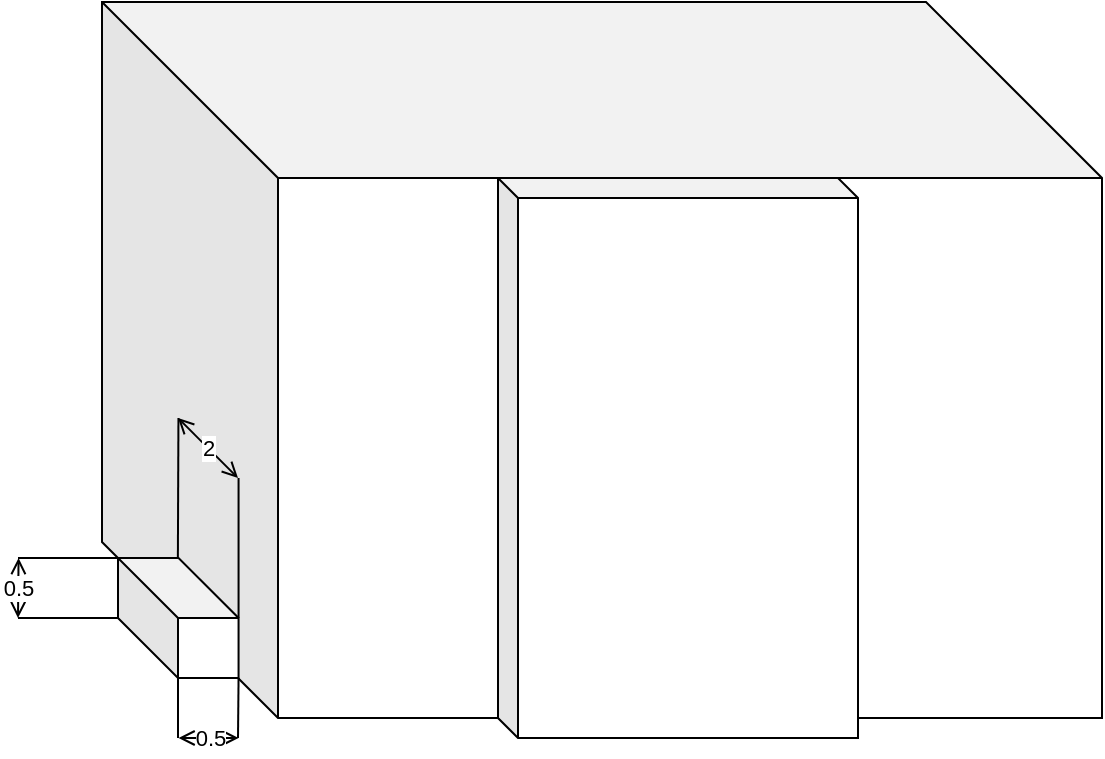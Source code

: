 <mxfile version="28.0.7">
  <diagram name="Page-1" id="2cbPO8P5AXQh9JMCgNKW">
    <mxGraphModel dx="854" dy="638" grid="1" gridSize="10" guides="1" tooltips="1" connect="1" arrows="1" fold="1" page="1" pageScale="1" pageWidth="850" pageHeight="1100" math="0" shadow="0">
      <root>
        <mxCell id="0" />
        <mxCell id="1" parent="0" />
        <mxCell id="5rdUagbarLgm_j7guXsJ-1" value="" style="shape=cube;whiteSpace=wrap;html=1;boundedLbl=1;backgroundOutline=1;darkOpacity=0.05;darkOpacity2=0.1;size=88;" parent="1" vertex="1">
          <mxGeometry x="172" y="362" width="500" height="358" as="geometry" />
        </mxCell>
        <mxCell id="5rdUagbarLgm_j7guXsJ-2" value="" style="shape=cube;whiteSpace=wrap;html=1;boundedLbl=1;backgroundOutline=1;darkOpacity=0.05;darkOpacity2=0.1;size=10;" parent="1" vertex="1">
          <mxGeometry x="370" y="450" width="180" height="280" as="geometry" />
        </mxCell>
        <mxCell id="5rdUagbarLgm_j7guXsJ-3" value="" style="shape=cube;whiteSpace=wrap;html=1;boundedLbl=1;backgroundOutline=1;darkOpacity=0.05;darkOpacity2=0.1;size=30;" parent="1" vertex="1">
          <mxGeometry x="180" y="640" width="60.28" height="60" as="geometry" />
        </mxCell>
        <mxCell id="XTqz-vnikhs0NxOUYjP8-2" value="" style="endArrow=none;html=1;rounded=0;exitX=0;exitY=0;exitDx=0;exitDy=0;exitPerimeter=0;" parent="1" source="5rdUagbarLgm_j7guXsJ-3" edge="1">
          <mxGeometry width="50" height="50" relative="1" as="geometry">
            <mxPoint x="300.28" y="680" as="sourcePoint" />
            <mxPoint x="130" y="640" as="targetPoint" />
          </mxGeometry>
        </mxCell>
        <mxCell id="XTqz-vnikhs0NxOUYjP8-7" value="" style="endArrow=none;html=1;rounded=0;exitX=0;exitY=0;exitDx=0;exitDy=30;exitPerimeter=0;" parent="1" source="5rdUagbarLgm_j7guXsJ-3" edge="1">
          <mxGeometry width="50" height="50" relative="1" as="geometry">
            <mxPoint x="190.28" y="680" as="sourcePoint" />
            <mxPoint x="130" y="670" as="targetPoint" />
          </mxGeometry>
        </mxCell>
        <mxCell id="XTqz-vnikhs0NxOUYjP8-10" value="" style="endArrow=open;html=1;rounded=0;endFill=0;startArrow=open;startFill=0;" parent="1" edge="1">
          <mxGeometry relative="1" as="geometry">
            <mxPoint x="130.28" y="640" as="sourcePoint" />
            <mxPoint x="130" y="670" as="targetPoint" />
          </mxGeometry>
        </mxCell>
        <mxCell id="XTqz-vnikhs0NxOUYjP8-11" value="&lt;div&gt;0.5&lt;/div&gt;" style="edgeLabel;resizable=0;html=1;;align=center;verticalAlign=middle;" parent="XTqz-vnikhs0NxOUYjP8-10" connectable="0" vertex="1">
          <mxGeometry relative="1" as="geometry" />
        </mxCell>
        <mxCell id="XTqz-vnikhs0NxOUYjP8-14" value="" style="endArrow=none;html=1;rounded=0;entryX=0;entryY=0;entryDx=60.28;entryDy=30;entryPerimeter=0;" parent="1" target="5rdUagbarLgm_j7guXsJ-3" edge="1">
          <mxGeometry width="50" height="50" relative="1" as="geometry">
            <mxPoint x="240.28" y="600" as="sourcePoint" />
            <mxPoint x="240.28" y="660" as="targetPoint" />
          </mxGeometry>
        </mxCell>
        <mxCell id="XTqz-vnikhs0NxOUYjP8-16" value="" style="endArrow=open;html=1;rounded=0;endFill=0;startArrow=open;startFill=0;" parent="1" edge="1">
          <mxGeometry relative="1" as="geometry">
            <mxPoint x="210" y="570" as="sourcePoint" />
            <mxPoint x="240" y="600" as="targetPoint" />
          </mxGeometry>
        </mxCell>
        <mxCell id="XTqz-vnikhs0NxOUYjP8-17" value="&lt;div&gt;2&lt;/div&gt;" style="edgeLabel;resizable=0;html=1;;align=center;verticalAlign=middle;" parent="XTqz-vnikhs0NxOUYjP8-16" connectable="0" vertex="1">
          <mxGeometry relative="1" as="geometry" />
        </mxCell>
        <mxCell id="XTqz-vnikhs0NxOUYjP8-18" value="" style="endArrow=none;html=1;rounded=0;entryX=0;entryY=0;entryDx=30;entryDy=60;entryPerimeter=0;" parent="1" target="5rdUagbarLgm_j7guXsJ-3" edge="1">
          <mxGeometry width="50" height="50" relative="1" as="geometry">
            <mxPoint x="210" y="730" as="sourcePoint" />
            <mxPoint x="280.28" y="630" as="targetPoint" />
          </mxGeometry>
        </mxCell>
        <mxCell id="XTqz-vnikhs0NxOUYjP8-19" value="" style="endArrow=none;html=1;rounded=0;entryX=1;entryY=1;entryDx=0;entryDy=0;entryPerimeter=0;" parent="1" target="5rdUagbarLgm_j7guXsJ-3" edge="1">
          <mxGeometry width="50" height="50" relative="1" as="geometry">
            <mxPoint x="240" y="730" as="sourcePoint" />
            <mxPoint x="220" y="680" as="targetPoint" />
          </mxGeometry>
        </mxCell>
        <mxCell id="XTqz-vnikhs0NxOUYjP8-20" value="" style="endArrow=open;html=1;rounded=0;endFill=0;startArrow=open;startFill=0;" parent="1" edge="1">
          <mxGeometry relative="1" as="geometry">
            <mxPoint x="210.28" y="730" as="sourcePoint" />
            <mxPoint x="240.28" y="730" as="targetPoint" />
          </mxGeometry>
        </mxCell>
        <mxCell id="XTqz-vnikhs0NxOUYjP8-21" value="0.5" style="edgeLabel;resizable=0;html=1;;align=center;verticalAlign=middle;" parent="XTqz-vnikhs0NxOUYjP8-20" connectable="0" vertex="1">
          <mxGeometry relative="1" as="geometry" />
        </mxCell>
        <mxCell id="XTqz-vnikhs0NxOUYjP8-23" value="" style="endArrow=none;html=1;rounded=0;entryX=0;entryY=0;entryDx=60.28;entryDy=30;entryPerimeter=0;" parent="1" edge="1">
          <mxGeometry width="50" height="50" relative="1" as="geometry">
            <mxPoint x="210.22" y="570" as="sourcePoint" />
            <mxPoint x="209.94" y="640" as="targetPoint" />
          </mxGeometry>
        </mxCell>
      </root>
    </mxGraphModel>
  </diagram>
</mxfile>
